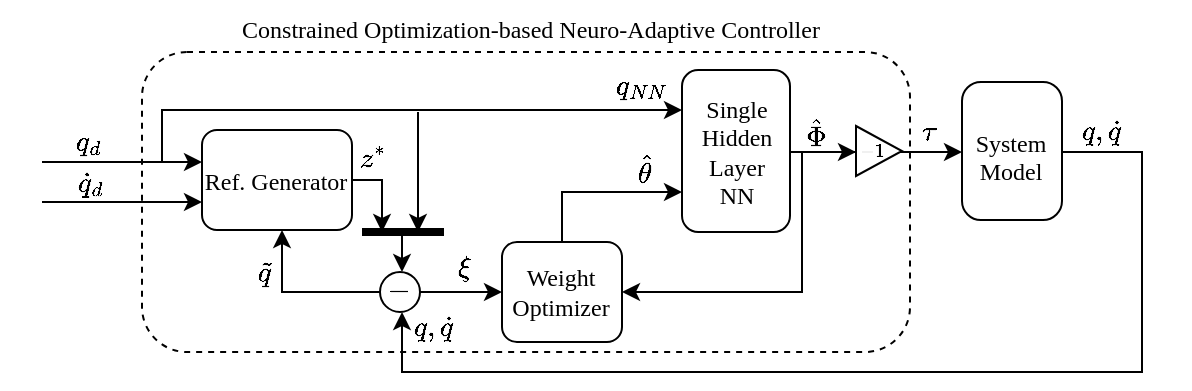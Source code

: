 <mxfile version="24.7.17">
  <diagram name="Page-1" id="H3oKLqlX0tTp-uY2Kpaz">
    <mxGraphModel dx="734" dy="518" grid="1" gridSize="10" guides="1" tooltips="1" connect="1" arrows="1" fold="1" page="1" pageScale="1" pageWidth="850" pageHeight="1100" math="1" shadow="0">
      <root>
        <mxCell id="0" />
        <mxCell id="3jEwKh9Pe0ptTPQIIk5x-5" value="Area" style="locked=1;" parent="0" />
        <mxCell id="3jEwKh9Pe0ptTPQIIk5x-69" value="" style="rounded=1;whiteSpace=wrap;html=1;dashed=1;fillColor=none;" parent="3jEwKh9Pe0ptTPQIIk5x-5" vertex="1">
          <mxGeometry x="140" y="310" width="384" height="150" as="geometry" />
        </mxCell>
        <mxCell id="3jEwKh9Pe0ptTPQIIk5x-4" value="Lines" style="locked=1;" parent="0" />
        <mxCell id="3jEwKh9Pe0ptTPQIIk5x-16" value="" style="endArrow=classic;html=1;rounded=0;" parent="3jEwKh9Pe0ptTPQIIk5x-4" edge="1">
          <mxGeometry width="50" height="50" relative="1" as="geometry">
            <mxPoint x="90" y="365" as="sourcePoint" />
            <mxPoint x="170" y="365" as="targetPoint" />
          </mxGeometry>
        </mxCell>
        <mxCell id="3jEwKh9Pe0ptTPQIIk5x-17" value="" style="endArrow=classic;html=1;rounded=0;" parent="3jEwKh9Pe0ptTPQIIk5x-4" edge="1">
          <mxGeometry width="50" height="50" relative="1" as="geometry">
            <mxPoint x="90" y="385" as="sourcePoint" />
            <mxPoint x="170" y="385" as="targetPoint" />
          </mxGeometry>
        </mxCell>
        <mxCell id="3jEwKh9Pe0ptTPQIIk5x-19" value="" style="endArrow=classic;html=1;rounded=0;" parent="3jEwKh9Pe0ptTPQIIk5x-4" edge="1">
          <mxGeometry width="50" height="50" relative="1" as="geometry">
            <mxPoint x="150" y="365" as="sourcePoint" />
            <mxPoint x="410" y="339" as="targetPoint" />
            <Array as="points">
              <mxPoint x="150" y="339" />
            </Array>
          </mxGeometry>
        </mxCell>
        <mxCell id="3jEwKh9Pe0ptTPQIIk5x-20" value="" style="endArrow=classic;html=1;rounded=0;" parent="3jEwKh9Pe0ptTPQIIk5x-4" edge="1">
          <mxGeometry width="50" height="50" relative="1" as="geometry">
            <mxPoint x="240" y="374" as="sourcePoint" />
            <mxPoint x="260" y="400" as="targetPoint" />
            <Array as="points">
              <mxPoint x="260" y="374" />
            </Array>
          </mxGeometry>
        </mxCell>
        <mxCell id="3jEwKh9Pe0ptTPQIIk5x-21" value="" style="endArrow=classic;html=1;rounded=0;" parent="3jEwKh9Pe0ptTPQIIk5x-4" edge="1">
          <mxGeometry width="50" height="50" relative="1" as="geometry">
            <mxPoint x="270" y="430" as="sourcePoint" />
            <mxPoint x="320" y="430" as="targetPoint" />
          </mxGeometry>
        </mxCell>
        <mxCell id="3jEwKh9Pe0ptTPQIIk5x-22" value="" style="endArrow=classic;html=1;rounded=0;" parent="3jEwKh9Pe0ptTPQIIk5x-4" edge="1">
          <mxGeometry width="50" height="50" relative="1" as="geometry">
            <mxPoint x="461" y="360" as="sourcePoint" />
            <mxPoint x="497" y="360" as="targetPoint" />
          </mxGeometry>
        </mxCell>
        <mxCell id="3jEwKh9Pe0ptTPQIIk5x-23" value="" style="endArrow=classic;html=1;rounded=0;" parent="3jEwKh9Pe0ptTPQIIk5x-4" edge="1">
          <mxGeometry width="50" height="50" relative="1" as="geometry">
            <mxPoint x="600" y="360" as="sourcePoint" />
            <mxPoint x="270" y="440" as="targetPoint" />
            <Array as="points">
              <mxPoint x="640" y="360" />
              <mxPoint x="640" y="470" />
              <mxPoint x="270" y="470" />
            </Array>
          </mxGeometry>
        </mxCell>
        <mxCell id="3jEwKh9Pe0ptTPQIIk5x-37" value="" style="endArrow=classic;html=1;rounded=0;" parent="3jEwKh9Pe0ptTPQIIk5x-4" edge="1">
          <mxGeometry width="50" height="50" relative="1" as="geometry">
            <mxPoint x="278" y="340" as="sourcePoint" />
            <mxPoint x="278" y="400" as="targetPoint" />
          </mxGeometry>
        </mxCell>
        <mxCell id="3jEwKh9Pe0ptTPQIIk5x-39" value="" style="endArrow=classic;html=1;rounded=0;" parent="3jEwKh9Pe0ptTPQIIk5x-4" edge="1">
          <mxGeometry width="50" height="50" relative="1" as="geometry">
            <mxPoint x="260" y="430" as="sourcePoint" />
            <mxPoint x="210" y="399" as="targetPoint" />
            <Array as="points">
              <mxPoint x="210" y="430" />
            </Array>
          </mxGeometry>
        </mxCell>
        <mxCell id="Q-mhqSvsPF1NudLkKP7M-14" value="" style="endArrow=classic;html=1;rounded=0;" parent="3jEwKh9Pe0ptTPQIIk5x-4" edge="1">
          <mxGeometry width="50" height="50" relative="1" as="geometry">
            <mxPoint x="270" y="400" as="sourcePoint" />
            <mxPoint x="270" y="420" as="targetPoint" />
          </mxGeometry>
        </mxCell>
        <mxCell id="Q-mhqSvsPF1NudLkKP7M-17" value="" style="endArrow=classic;html=1;rounded=0;" parent="3jEwKh9Pe0ptTPQIIk5x-4" edge="1">
          <mxGeometry width="50" height="50" relative="1" as="geometry">
            <mxPoint x="350" y="410" as="sourcePoint" />
            <mxPoint x="410" y="380" as="targetPoint" />
            <Array as="points">
              <mxPoint x="350" y="380" />
            </Array>
          </mxGeometry>
        </mxCell>
        <mxCell id="Q-mhqSvsPF1NudLkKP7M-18" value="" style="endArrow=classic;html=1;rounded=0;" parent="3jEwKh9Pe0ptTPQIIk5x-4" edge="1">
          <mxGeometry width="50" height="50" relative="1" as="geometry">
            <mxPoint x="470" y="360" as="sourcePoint" />
            <mxPoint x="380" y="430" as="targetPoint" />
            <Array as="points">
              <mxPoint x="470" y="430" />
            </Array>
          </mxGeometry>
        </mxCell>
        <mxCell id="Q-mhqSvsPF1NudLkKP7M-19" value="" style="endArrow=classic;html=1;rounded=0;" parent="3jEwKh9Pe0ptTPQIIk5x-4" edge="1">
          <mxGeometry width="50" height="50" relative="1" as="geometry">
            <mxPoint x="492" y="360" as="sourcePoint" />
            <mxPoint x="550" y="360" as="targetPoint" />
          </mxGeometry>
        </mxCell>
        <mxCell id="1" value="Blocks" style="locked=1;" parent="0" />
        <mxCell id="3jEwKh9Pe0ptTPQIIk5x-11" value="" style="rounded=1;whiteSpace=wrap;html=1;arcSize=19;" parent="1" vertex="1">
          <mxGeometry x="550" y="325" width="50" height="69" as="geometry" />
        </mxCell>
        <mxCell id="3jEwKh9Pe0ptTPQIIk5x-15" value="" style="rounded=0;whiteSpace=wrap;html=1;fillColor=#000000;rotation=90;" parent="1" vertex="1">
          <mxGeometry x="269" y="380" width="3" height="40" as="geometry" />
        </mxCell>
        <mxCell id="3jEwKh9Pe0ptTPQIIk5x-18" value="" style="rounded=1;whiteSpace=wrap;html=1;" parent="1" vertex="1">
          <mxGeometry x="170" y="349" width="75" height="50" as="geometry" />
        </mxCell>
        <mxCell id="3jEwKh9Pe0ptTPQIIk5x-32" value="" style="ellipse;whiteSpace=wrap;html=1;aspect=fixed;" parent="1" vertex="1">
          <mxGeometry x="259" y="420" width="20" height="20" as="geometry" />
        </mxCell>
        <mxCell id="3jEwKh9Pe0ptTPQIIk5x-49" value="" style="rounded=1;whiteSpace=wrap;html=1;" parent="1" vertex="1">
          <mxGeometry x="320" y="405" width="60" height="50" as="geometry" />
        </mxCell>
        <mxCell id="3jEwKh9Pe0ptTPQIIk5x-51" value="" style="rounded=1;whiteSpace=wrap;html=1;" parent="1" vertex="1">
          <mxGeometry x="410" y="319" width="54" height="81" as="geometry" />
        </mxCell>
        <mxCell id="3jEwKh9Pe0ptTPQIIk5x-75" value="" style="triangle;whiteSpace=wrap;html=1;" parent="1" vertex="1">
          <mxGeometry x="497" y="347" width="23" height="25" as="geometry" />
        </mxCell>
        <mxCell id="3jEwKh9Pe0ptTPQIIk5x-3" value="Math" style="" parent="0" />
        <mxCell id="3jEwKh9Pe0ptTPQIIk5x-26" value="$$q_d$$" style="text;html=1;align=center;verticalAlign=middle;resizable=0;points=[];autosize=1;strokeColor=none;fillColor=none;" parent="3jEwKh9Pe0ptTPQIIk5x-3" vertex="1">
          <mxGeometry x="78" y="340" width="70" height="30" as="geometry" />
        </mxCell>
        <mxCell id="3jEwKh9Pe0ptTPQIIk5x-29" value="$$\dot q_d$$" style="text;html=1;align=center;verticalAlign=middle;resizable=0;points=[];autosize=1;strokeColor=none;fillColor=none;" parent="3jEwKh9Pe0ptTPQIIk5x-3" vertex="1">
          <mxGeometry x="69" y="361" width="90" height="30" as="geometry" />
        </mxCell>
        <mxCell id="3jEwKh9Pe0ptTPQIIk5x-30" value="$$\hat\theta$$" style="text;html=1;align=center;verticalAlign=middle;resizable=0;points=[];autosize=1;strokeColor=none;fillColor=none;" parent="3jEwKh9Pe0ptTPQIIk5x-3" vertex="1">
          <mxGeometry x="341" y="354" width="100" height="30" as="geometry" />
        </mxCell>
        <mxCell id="3jEwKh9Pe0ptTPQIIk5x-41" value="$$\tilde q$$" style="text;html=1;align=center;verticalAlign=middle;resizable=0;points=[];autosize=1;strokeColor=none;fillColor=none;" parent="3jEwKh9Pe0ptTPQIIk5x-3" vertex="1">
          <mxGeometry x="156" y="405" width="90" height="30" as="geometry" />
        </mxCell>
        <mxCell id="3jEwKh9Pe0ptTPQIIk5x-44" value="$$z^*$$" style="text;html=1;align=center;verticalAlign=middle;resizable=0;points=[];autosize=1;strokeColor=none;fillColor=none;" parent="3jEwKh9Pe0ptTPQIIk5x-3" vertex="1">
          <mxGeometry x="220" y="348" width="70" height="30" as="geometry" />
        </mxCell>
        <mxCell id="3jEwKh9Pe0ptTPQIIk5x-50" value="$$q,\dot q$$" style="text;html=1;align=center;verticalAlign=middle;resizable=0;points=[];autosize=1;strokeColor=none;fillColor=none;" parent="3jEwKh9Pe0ptTPQIIk5x-3" vertex="1">
          <mxGeometry x="574" y="335" width="90" height="30" as="geometry" />
        </mxCell>
        <mxCell id="3jEwKh9Pe0ptTPQIIk5x-76" value="$$\tau$$" style="text;html=1;align=center;verticalAlign=middle;resizable=0;points=[];autosize=1;strokeColor=none;fillColor=none;" parent="3jEwKh9Pe0ptTPQIIk5x-3" vertex="1">
          <mxGeometry x="498" y="335" width="70" height="30" as="geometry" />
        </mxCell>
        <mxCell id="3jEwKh9Pe0ptTPQIIk5x-77" value="$$-1$$" style="text;html=1;align=center;verticalAlign=middle;resizable=0;points=[];autosize=1;strokeColor=none;fillColor=none;fontSize=8;" parent="3jEwKh9Pe0ptTPQIIk5x-3" vertex="1">
          <mxGeometry x="480" y="350" width="50" height="20" as="geometry" />
        </mxCell>
        <mxCell id="3jEwKh9Pe0ptTPQIIk5x-78" value="$$q_{NN}$$" style="text;html=1;align=center;verticalAlign=middle;resizable=0;points=[];autosize=1;strokeColor=none;fillColor=none;" parent="3jEwKh9Pe0ptTPQIIk5x-3" vertex="1">
          <mxGeometry x="344" y="312" width="90" height="30" as="geometry" />
        </mxCell>
        <mxCell id="Q-mhqSvsPF1NudLkKP7M-2" value="$$q,\dot q$$" style="text;html=1;align=center;verticalAlign=middle;resizable=0;points=[];autosize=1;strokeColor=none;fillColor=none;" parent="3jEwKh9Pe0ptTPQIIk5x-3" vertex="1">
          <mxGeometry x="240" y="433" width="90" height="30" as="geometry" />
        </mxCell>
        <mxCell id="YXTl3u4vy5jYAbG0ojDT-3" value="$$\hat\Phi$$" style="text;html=1;align=center;verticalAlign=middle;resizable=0;points=[];autosize=1;strokeColor=none;fillColor=none;fontSize=12;" parent="3jEwKh9Pe0ptTPQIIk5x-3" vertex="1">
          <mxGeometry x="432" y="336" width="90" height="30" as="geometry" />
        </mxCell>
        <mxCell id="jznCjMh6qff-W2xTqFjx-1" value="$$\xi$$" style="text;html=1;align=center;verticalAlign=middle;resizable=0;points=[];autosize=1;strokeColor=none;fillColor=none;" parent="3jEwKh9Pe0ptTPQIIk5x-3" vertex="1">
          <mxGeometry x="271" y="403" width="60" height="30" as="geometry" />
        </mxCell>
        <mxCell id="3jEwKh9Pe0ptTPQIIk5x-6" value="Names" style="" parent="0" />
        <mxCell id="3jEwKh9Pe0ptTPQIIk5x-52" value="Weight&lt;div&gt;Optimizer&lt;/div&gt;" style="text;html=1;align=center;verticalAlign=middle;resizable=0;points=[];autosize=1;strokeColor=none;fillColor=none;fontFamily=Times New Roman;" parent="3jEwKh9Pe0ptTPQIIk5x-6" vertex="1">
          <mxGeometry x="314" y="410" width="70" height="40" as="geometry" />
        </mxCell>
        <mxCell id="3jEwKh9Pe0ptTPQIIk5x-72" value="Single&lt;div&gt;Hidden&lt;/div&gt;&lt;div&gt;Layer&lt;/div&gt;&lt;div&gt;NN&lt;/div&gt;" style="text;html=1;align=center;verticalAlign=middle;resizable=0;points=[];autosize=1;strokeColor=none;fillColor=none;fontFamily=Times New Roman;" parent="3jEwKh9Pe0ptTPQIIk5x-6" vertex="1">
          <mxGeometry x="407" y="325" width="60" height="70" as="geometry" />
        </mxCell>
        <mxCell id="RQTAaq4a4_ipLARYYstB-5" value="&lt;div&gt;System&lt;/div&gt;&lt;div&gt;Model&lt;/div&gt;&lt;div&gt;&lt;br&gt;&lt;/div&gt;" style="text;html=1;align=center;verticalAlign=middle;resizable=0;points=[];autosize=1;strokeColor=none;fillColor=none;fontFamily=Times New Roman;" parent="3jEwKh9Pe0ptTPQIIk5x-6" vertex="1">
          <mxGeometry x="544" y="340" width="60" height="60" as="geometry" />
        </mxCell>
        <mxCell id="Q-mhqSvsPF1NudLkKP7M-20" value="$$-$$" style="text;html=1;align=center;verticalAlign=middle;resizable=0;points=[];autosize=1;strokeColor=none;fillColor=none;" parent="3jEwKh9Pe0ptTPQIIk5x-6" vertex="1">
          <mxGeometry x="243" y="414" width="50" height="30" as="geometry" />
        </mxCell>
        <mxCell id="Q-mhqSvsPF1NudLkKP7M-24" value="&amp;nbsp;&lt;span style=&quot;background-color: initial;&quot;&gt;Ref. Generator&lt;/span&gt;" style="text;html=1;align=center;verticalAlign=middle;resizable=0;points=[];autosize=1;strokeColor=none;fillColor=none;fontFamily=Times New Roman;" parent="3jEwKh9Pe0ptTPQIIk5x-6" vertex="1">
          <mxGeometry x="155" y="360" width="100" height="30" as="geometry" />
        </mxCell>
        <mxCell id="jXpnGiK7oi-8-GfHfyG--2" value="Constrained Optimization-based Neuro-Adaptive Controller" style="text;html=1;align=center;verticalAlign=middle;resizable=0;points=[];autosize=1;strokeColor=none;fillColor=none;fontFamily=Times New Roman;" parent="3jEwKh9Pe0ptTPQIIk5x-6" vertex="1">
          <mxGeometry x="179" y="284" width="310" height="30" as="geometry" />
        </mxCell>
      </root>
    </mxGraphModel>
  </diagram>
</mxfile>
